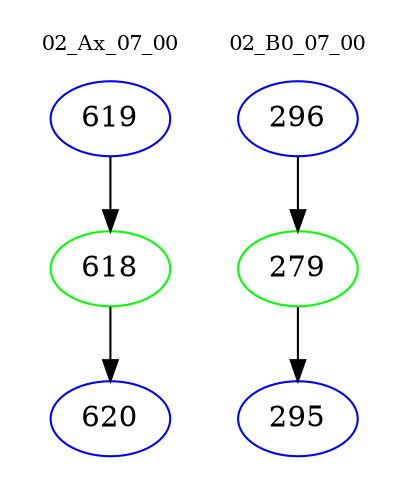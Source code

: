 digraph{
subgraph cluster_0 {
color = white
label = "02_Ax_07_00";
fontsize=10;
T0_619 [label="619", color="blue"]
T0_619 -> T0_618 [color="black"]
T0_618 [label="618", color="green"]
T0_618 -> T0_620 [color="black"]
T0_620 [label="620", color="blue"]
}
subgraph cluster_1 {
color = white
label = "02_B0_07_00";
fontsize=10;
T1_296 [label="296", color="blue"]
T1_296 -> T1_279 [color="black"]
T1_279 [label="279", color="green"]
T1_279 -> T1_295 [color="black"]
T1_295 [label="295", color="blue"]
}
}
